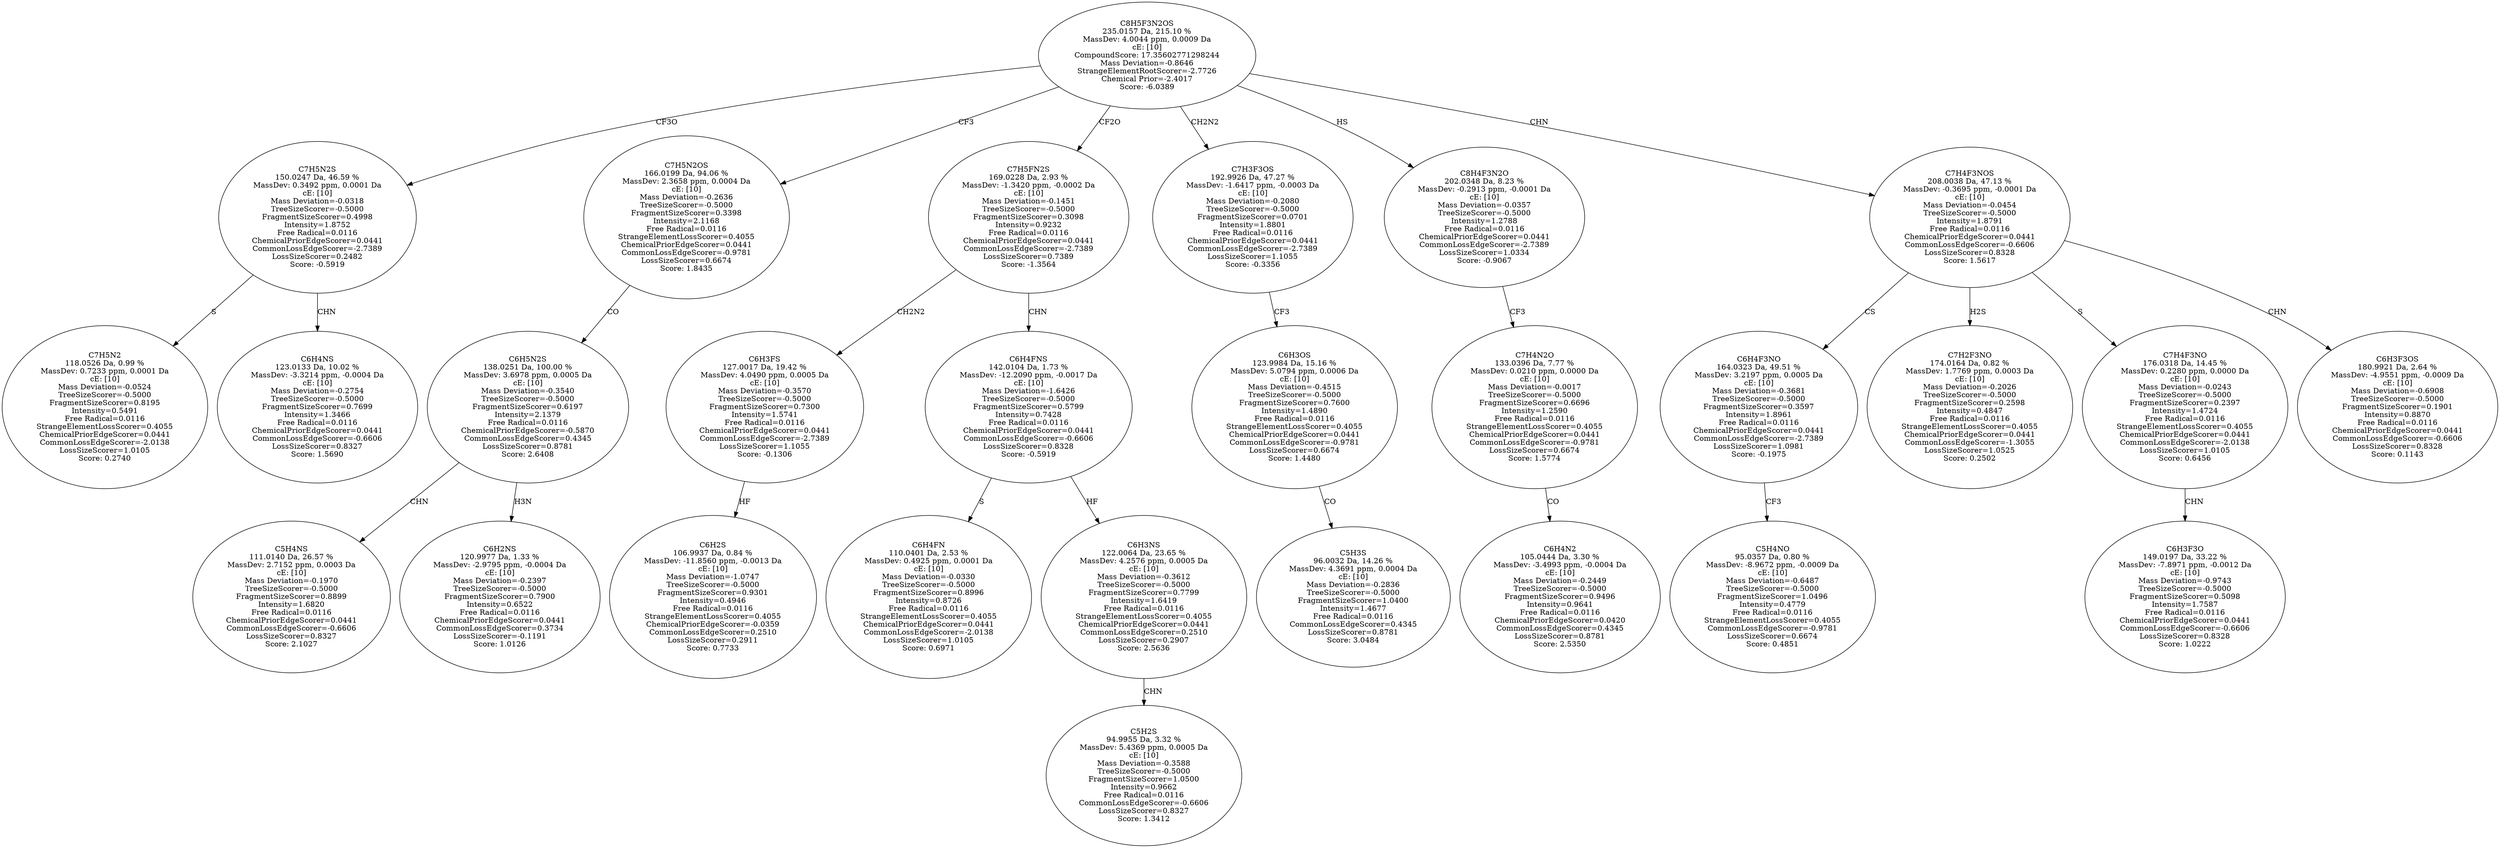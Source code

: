 strict digraph {
v1 [label="C7H5N2\n118.0526 Da, 0.99 %\nMassDev: 0.7233 ppm, 0.0001 Da\ncE: [10]\nMass Deviation=-0.0524\nTreeSizeScorer=-0.5000\nFragmentSizeScorer=0.8195\nIntensity=0.5491\nFree Radical=0.0116\nStrangeElementLossScorer=0.4055\nChemicalPriorEdgeScorer=0.0441\nCommonLossEdgeScorer=-2.0138\nLossSizeScorer=1.0105\nScore: 0.2740"];
v2 [label="C6H4NS\n123.0133 Da, 10.02 %\nMassDev: -3.3214 ppm, -0.0004 Da\ncE: [10]\nMass Deviation=-0.2754\nTreeSizeScorer=-0.5000\nFragmentSizeScorer=0.7699\nIntensity=1.3466\nFree Radical=0.0116\nChemicalPriorEdgeScorer=0.0441\nCommonLossEdgeScorer=-0.6606\nLossSizeScorer=0.8327\nScore: 1.5690"];
v3 [label="C7H5N2S\n150.0247 Da, 46.59 %\nMassDev: 0.3492 ppm, 0.0001 Da\ncE: [10]\nMass Deviation=-0.0318\nTreeSizeScorer=-0.5000\nFragmentSizeScorer=0.4998\nIntensity=1.8752\nFree Radical=0.0116\nChemicalPriorEdgeScorer=0.0441\nCommonLossEdgeScorer=-2.7389\nLossSizeScorer=0.2482\nScore: -0.5919"];
v4 [label="C5H4NS\n111.0140 Da, 26.57 %\nMassDev: 2.7152 ppm, 0.0003 Da\ncE: [10]\nMass Deviation=-0.1970\nTreeSizeScorer=-0.5000\nFragmentSizeScorer=0.8899\nIntensity=1.6820\nFree Radical=0.0116\nChemicalPriorEdgeScorer=0.0441\nCommonLossEdgeScorer=-0.6606\nLossSizeScorer=0.8327\nScore: 2.1027"];
v5 [label="C6H2NS\n120.9977 Da, 1.33 %\nMassDev: -2.9795 ppm, -0.0004 Da\ncE: [10]\nMass Deviation=-0.2397\nTreeSizeScorer=-0.5000\nFragmentSizeScorer=0.7900\nIntensity=0.6522\nFree Radical=0.0116\nChemicalPriorEdgeScorer=0.0441\nCommonLossEdgeScorer=0.3734\nLossSizeScorer=-0.1191\nScore: 1.0126"];
v6 [label="C6H5N2S\n138.0251 Da, 100.00 %\nMassDev: 3.6978 ppm, 0.0005 Da\ncE: [10]\nMass Deviation=-0.3540\nTreeSizeScorer=-0.5000\nFragmentSizeScorer=0.6197\nIntensity=2.1379\nFree Radical=0.0116\nChemicalPriorEdgeScorer=-0.5870\nCommonLossEdgeScorer=0.4345\nLossSizeScorer=0.8781\nScore: 2.6408"];
v7 [label="C7H5N2OS\n166.0199 Da, 94.06 %\nMassDev: 2.3658 ppm, 0.0004 Da\ncE: [10]\nMass Deviation=-0.2636\nTreeSizeScorer=-0.5000\nFragmentSizeScorer=0.3398\nIntensity=2.1168\nFree Radical=0.0116\nStrangeElementLossScorer=0.4055\nChemicalPriorEdgeScorer=0.0441\nCommonLossEdgeScorer=-0.9781\nLossSizeScorer=0.6674\nScore: 1.8435"];
v8 [label="C6H2S\n106.9937 Da, 0.84 %\nMassDev: -11.8560 ppm, -0.0013 Da\ncE: [10]\nMass Deviation=-1.0747\nTreeSizeScorer=-0.5000\nFragmentSizeScorer=0.9301\nIntensity=0.4946\nFree Radical=0.0116\nStrangeElementLossScorer=0.4055\nChemicalPriorEdgeScorer=-0.0359\nCommonLossEdgeScorer=0.2510\nLossSizeScorer=0.2911\nScore: 0.7733"];
v9 [label="C6H3FS\n127.0017 Da, 19.42 %\nMassDev: 4.0490 ppm, 0.0005 Da\ncE: [10]\nMass Deviation=-0.3570\nTreeSizeScorer=-0.5000\nFragmentSizeScorer=0.7300\nIntensity=1.5741\nFree Radical=0.0116\nChemicalPriorEdgeScorer=0.0441\nCommonLossEdgeScorer=-2.7389\nLossSizeScorer=1.1055\nScore: -0.1306"];
v10 [label="C6H4FN\n110.0401 Da, 2.53 %\nMassDev: 0.4925 ppm, 0.0001 Da\ncE: [10]\nMass Deviation=-0.0330\nTreeSizeScorer=-0.5000\nFragmentSizeScorer=0.8996\nIntensity=0.8726\nFree Radical=0.0116\nStrangeElementLossScorer=0.4055\nChemicalPriorEdgeScorer=0.0441\nCommonLossEdgeScorer=-2.0138\nLossSizeScorer=1.0105\nScore: 0.6971"];
v11 [label="C5H2S\n94.9955 Da, 3.32 %\nMassDev: 5.4369 ppm, 0.0005 Da\ncE: [10]\nMass Deviation=-0.3588\nTreeSizeScorer=-0.5000\nFragmentSizeScorer=1.0500\nIntensity=0.9662\nFree Radical=0.0116\nCommonLossEdgeScorer=-0.6606\nLossSizeScorer=0.8327\nScore: 1.3412"];
v12 [label="C6H3NS\n122.0064 Da, 23.65 %\nMassDev: 4.2576 ppm, 0.0005 Da\ncE: [10]\nMass Deviation=-0.3612\nTreeSizeScorer=-0.5000\nFragmentSizeScorer=0.7799\nIntensity=1.6419\nFree Radical=0.0116\nStrangeElementLossScorer=0.4055\nChemicalPriorEdgeScorer=0.0441\nCommonLossEdgeScorer=0.2510\nLossSizeScorer=0.2907\nScore: 2.5636"];
v13 [label="C6H4FNS\n142.0104 Da, 1.73 %\nMassDev: -12.2090 ppm, -0.0017 Da\ncE: [10]\nMass Deviation=-1.6426\nTreeSizeScorer=-0.5000\nFragmentSizeScorer=0.5799\nIntensity=0.7428\nFree Radical=0.0116\nChemicalPriorEdgeScorer=0.0441\nCommonLossEdgeScorer=-0.6606\nLossSizeScorer=0.8328\nScore: -0.5919"];
v14 [label="C7H5FN2S\n169.0228 Da, 2.93 %\nMassDev: -1.3420 ppm, -0.0002 Da\ncE: [10]\nMass Deviation=-0.1451\nTreeSizeScorer=-0.5000\nFragmentSizeScorer=0.3098\nIntensity=0.9232\nFree Radical=0.0116\nChemicalPriorEdgeScorer=0.0441\nCommonLossEdgeScorer=-2.7389\nLossSizeScorer=0.7389\nScore: -1.3564"];
v15 [label="C5H3S\n96.0032 Da, 14.26 %\nMassDev: 4.3691 ppm, 0.0004 Da\ncE: [10]\nMass Deviation=-0.2836\nTreeSizeScorer=-0.5000\nFragmentSizeScorer=1.0400\nIntensity=1.4677\nFree Radical=0.0116\nCommonLossEdgeScorer=0.4345\nLossSizeScorer=0.8781\nScore: 3.0484"];
v16 [label="C6H3OS\n123.9984 Da, 15.16 %\nMassDev: 5.0794 ppm, 0.0006 Da\ncE: [10]\nMass Deviation=-0.4515\nTreeSizeScorer=-0.5000\nFragmentSizeScorer=0.7600\nIntensity=1.4890\nFree Radical=0.0116\nStrangeElementLossScorer=0.4055\nChemicalPriorEdgeScorer=0.0441\nCommonLossEdgeScorer=-0.9781\nLossSizeScorer=0.6674\nScore: 1.4480"];
v17 [label="C7H3F3OS\n192.9926 Da, 47.27 %\nMassDev: -1.6417 ppm, -0.0003 Da\ncE: [10]\nMass Deviation=-0.2080\nTreeSizeScorer=-0.5000\nFragmentSizeScorer=0.0701\nIntensity=1.8801\nFree Radical=0.0116\nChemicalPriorEdgeScorer=0.0441\nCommonLossEdgeScorer=-2.7389\nLossSizeScorer=1.1055\nScore: -0.3356"];
v18 [label="C6H4N2\n105.0444 Da, 3.30 %\nMassDev: -3.4993 ppm, -0.0004 Da\ncE: [10]\nMass Deviation=-0.2449\nTreeSizeScorer=-0.5000\nFragmentSizeScorer=0.9496\nIntensity=0.9641\nFree Radical=0.0116\nChemicalPriorEdgeScorer=0.0420\nCommonLossEdgeScorer=0.4345\nLossSizeScorer=0.8781\nScore: 2.5350"];
v19 [label="C7H4N2O\n133.0396 Da, 7.77 %\nMassDev: 0.0210 ppm, 0.0000 Da\ncE: [10]\nMass Deviation=-0.0017\nTreeSizeScorer=-0.5000\nFragmentSizeScorer=0.6696\nIntensity=1.2590\nFree Radical=0.0116\nStrangeElementLossScorer=0.4055\nChemicalPriorEdgeScorer=0.0441\nCommonLossEdgeScorer=-0.9781\nLossSizeScorer=0.6674\nScore: 1.5774"];
v20 [label="C8H4F3N2O\n202.0348 Da, 8.23 %\nMassDev: -0.2913 ppm, -0.0001 Da\ncE: [10]\nMass Deviation=-0.0357\nTreeSizeScorer=-0.5000\nIntensity=1.2788\nFree Radical=0.0116\nChemicalPriorEdgeScorer=0.0441\nCommonLossEdgeScorer=-2.7389\nLossSizeScorer=1.0334\nScore: -0.9067"];
v21 [label="C5H4NO\n95.0357 Da, 0.80 %\nMassDev: -8.9672 ppm, -0.0009 Da\ncE: [10]\nMass Deviation=-0.6487\nTreeSizeScorer=-0.5000\nFragmentSizeScorer=1.0496\nIntensity=0.4779\nFree Radical=0.0116\nStrangeElementLossScorer=0.4055\nCommonLossEdgeScorer=-0.9781\nLossSizeScorer=0.6674\nScore: 0.4851"];
v22 [label="C6H4F3NO\n164.0323 Da, 49.51 %\nMassDev: 3.2197 ppm, 0.0005 Da\ncE: [10]\nMass Deviation=-0.3681\nTreeSizeScorer=-0.5000\nFragmentSizeScorer=0.3597\nIntensity=1.8961\nFree Radical=0.0116\nChemicalPriorEdgeScorer=0.0441\nCommonLossEdgeScorer=-2.7389\nLossSizeScorer=1.0981\nScore: -0.1975"];
v23 [label="C7H2F3NO\n174.0164 Da, 0.82 %\nMassDev: 1.7769 ppm, 0.0003 Da\ncE: [10]\nMass Deviation=-0.2026\nTreeSizeScorer=-0.5000\nFragmentSizeScorer=0.2598\nIntensity=0.4847\nFree Radical=0.0116\nStrangeElementLossScorer=0.4055\nChemicalPriorEdgeScorer=0.0441\nCommonLossEdgeScorer=-1.3055\nLossSizeScorer=1.0525\nScore: 0.2502"];
v24 [label="C6H3F3O\n149.0197 Da, 33.22 %\nMassDev: -7.8971 ppm, -0.0012 Da\ncE: [10]\nMass Deviation=-0.9743\nTreeSizeScorer=-0.5000\nFragmentSizeScorer=0.5098\nIntensity=1.7587\nFree Radical=0.0116\nChemicalPriorEdgeScorer=0.0441\nCommonLossEdgeScorer=-0.6606\nLossSizeScorer=0.8328\nScore: 1.0222"];
v25 [label="C7H4F3NO\n176.0318 Da, 14.45 %\nMassDev: 0.2280 ppm, 0.0000 Da\ncE: [10]\nMass Deviation=-0.0243\nTreeSizeScorer=-0.5000\nFragmentSizeScorer=0.2397\nIntensity=1.4724\nFree Radical=0.0116\nStrangeElementLossScorer=0.4055\nChemicalPriorEdgeScorer=0.0441\nCommonLossEdgeScorer=-2.0138\nLossSizeScorer=1.0105\nScore: 0.6456"];
v26 [label="C6H3F3OS\n180.9921 Da, 2.64 %\nMassDev: -4.9551 ppm, -0.0009 Da\ncE: [10]\nMass Deviation=-0.6908\nTreeSizeScorer=-0.5000\nFragmentSizeScorer=0.1901\nIntensity=0.8870\nFree Radical=0.0116\nChemicalPriorEdgeScorer=0.0441\nCommonLossEdgeScorer=-0.6606\nLossSizeScorer=0.8328\nScore: 0.1143"];
v27 [label="C7H4F3NOS\n208.0038 Da, 47.13 %\nMassDev: -0.3695 ppm, -0.0001 Da\ncE: [10]\nMass Deviation=-0.0454\nTreeSizeScorer=-0.5000\nIntensity=1.8791\nFree Radical=0.0116\nChemicalPriorEdgeScorer=0.0441\nCommonLossEdgeScorer=-0.6606\nLossSizeScorer=0.8328\nScore: 1.5617"];
v28 [label="C8H5F3N2OS\n235.0157 Da, 215.10 %\nMassDev: 4.0044 ppm, 0.0009 Da\ncE: [10]\nCompoundScore: 17.35602771298244\nMass Deviation=-0.8646\nStrangeElementRootScorer=-2.7726\nChemical Prior=-2.4017\nScore: -6.0389"];
v3 -> v1 [label="S"];
v3 -> v2 [label="CHN"];
v28 -> v3 [label="CF3O"];
v6 -> v4 [label="CHN"];
v6 -> v5 [label="H3N"];
v7 -> v6 [label="CO"];
v28 -> v7 [label="CF3"];
v9 -> v8 [label="HF"];
v14 -> v9 [label="CH2N2"];
v13 -> v10 [label="S"];
v12 -> v11 [label="CHN"];
v13 -> v12 [label="HF"];
v14 -> v13 [label="CHN"];
v28 -> v14 [label="CF2O"];
v16 -> v15 [label="CO"];
v17 -> v16 [label="CF3"];
v28 -> v17 [label="CH2N2"];
v19 -> v18 [label="CO"];
v20 -> v19 [label="CF3"];
v28 -> v20 [label="HS"];
v22 -> v21 [label="CF3"];
v27 -> v22 [label="CS"];
v27 -> v23 [label="H2S"];
v25 -> v24 [label="CHN"];
v27 -> v25 [label="S"];
v27 -> v26 [label="CHN"];
v28 -> v27 [label="CHN"];
}